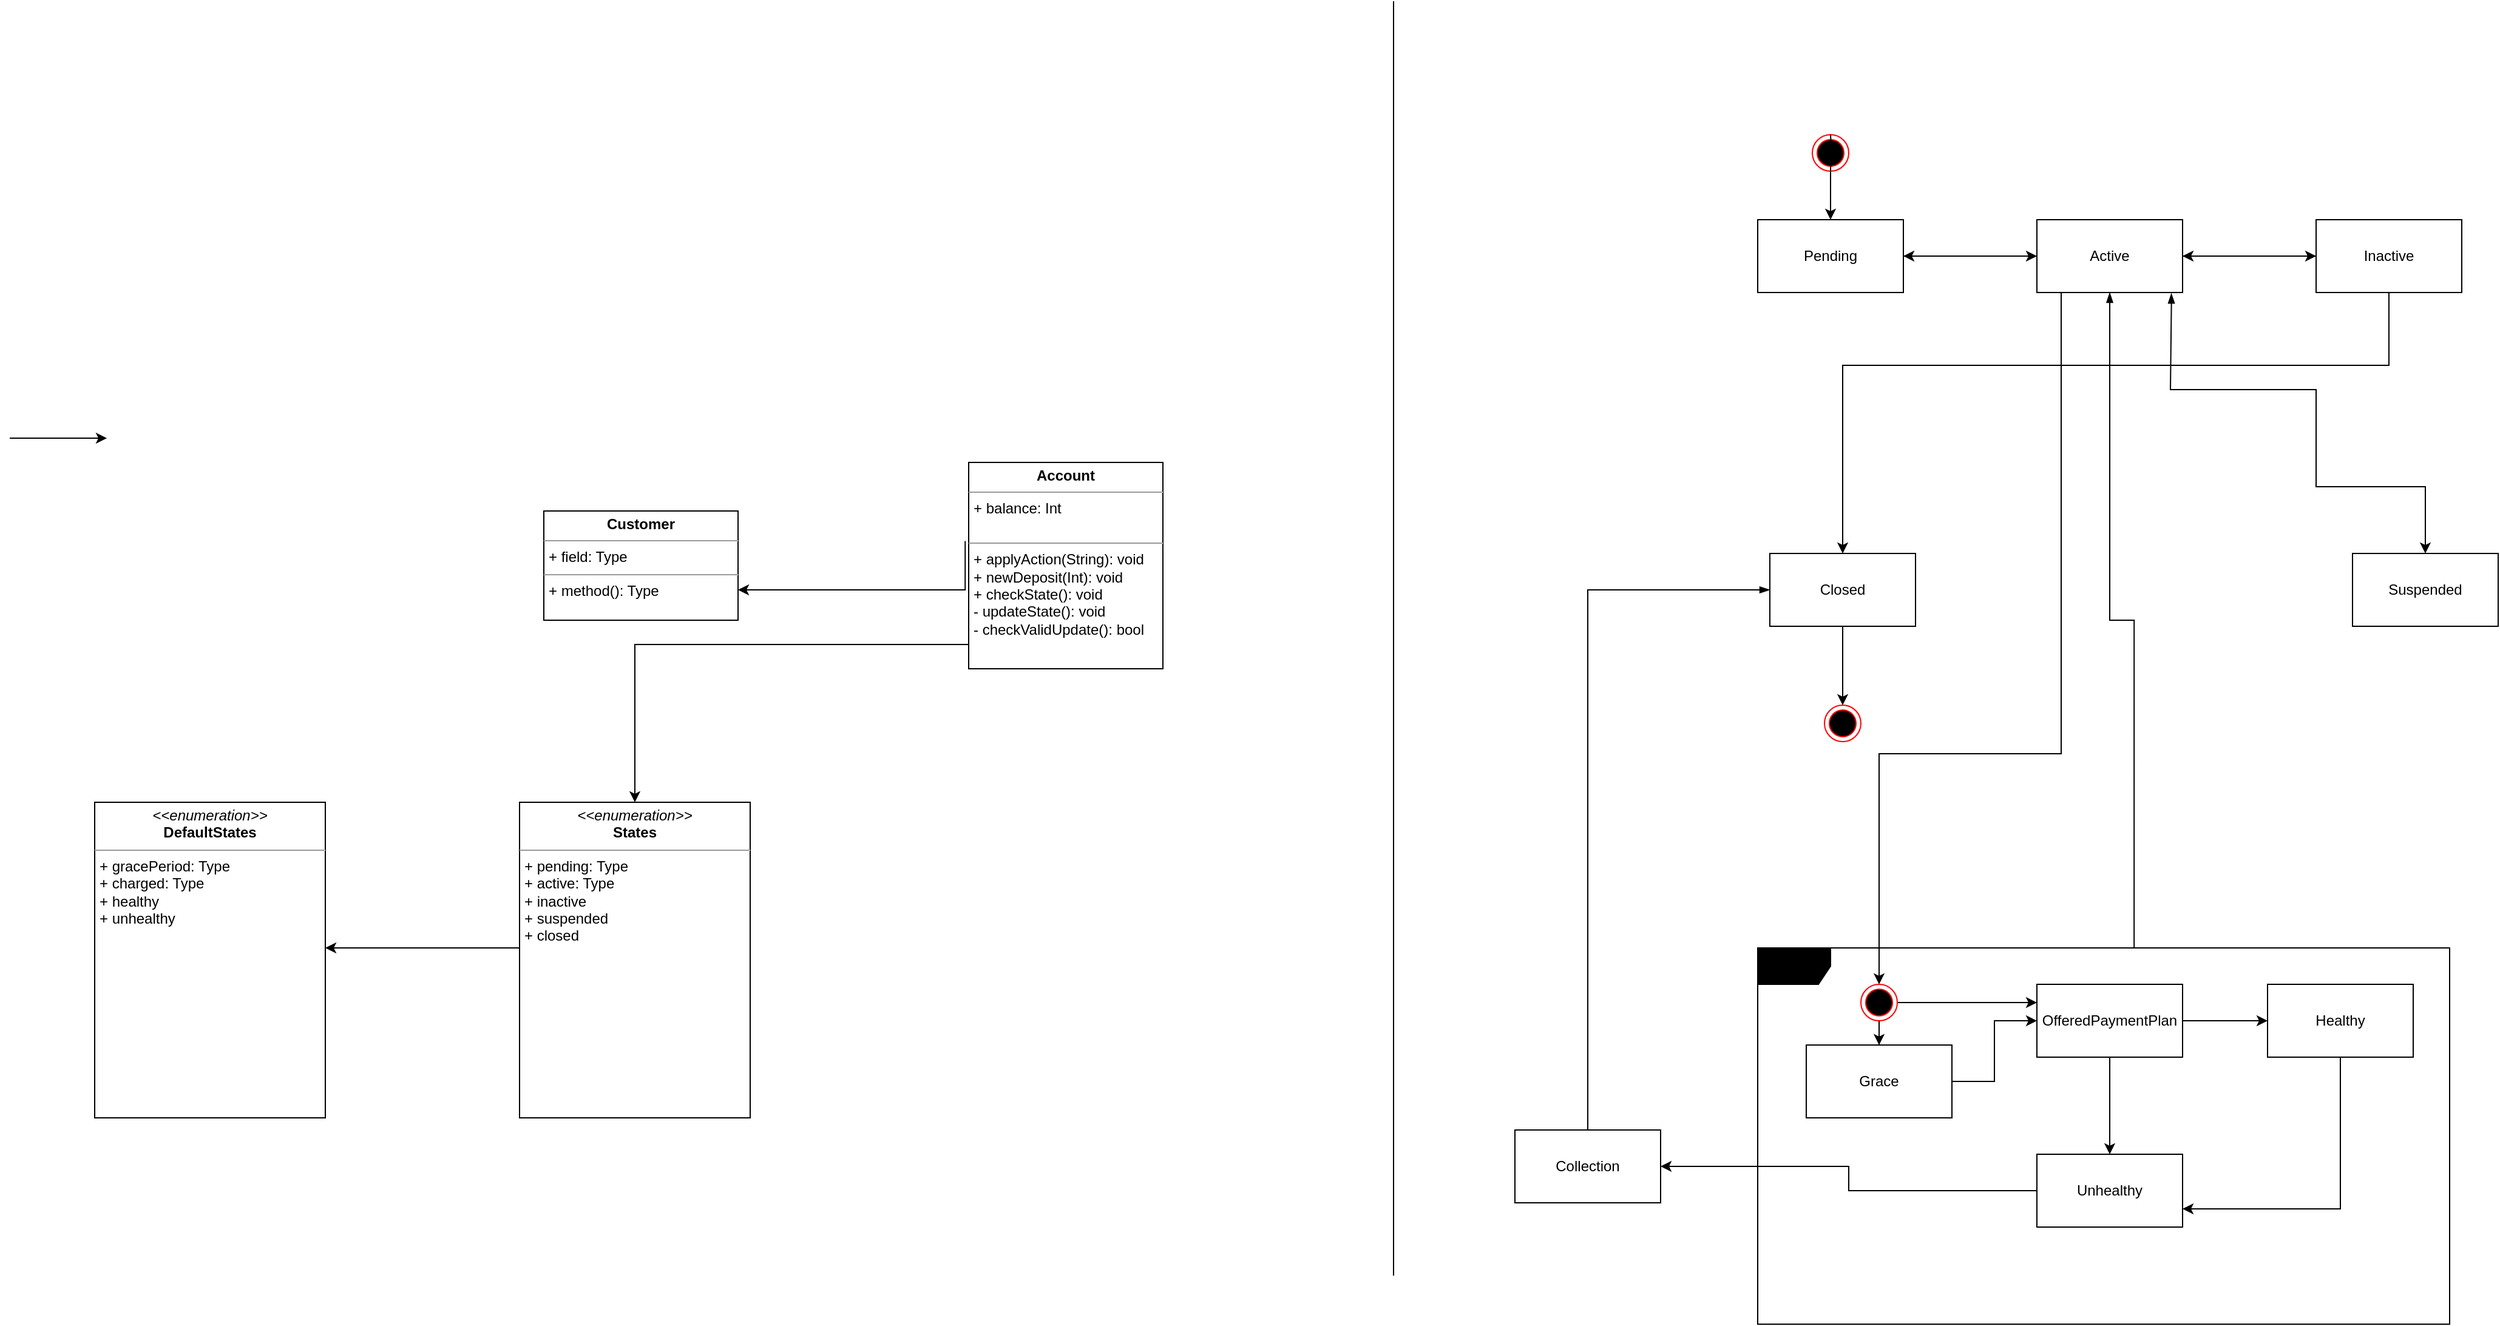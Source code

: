 <mxfile version="20.3.0" type="github">
  <diagram id="oc-jUGZAYGa1-tKlhP68" name="Page-1">
    <mxGraphModel dx="3374" dy="1175" grid="1" gridSize="10" guides="1" tooltips="1" connect="1" arrows="1" fold="1" page="1" pageScale="1" pageWidth="827" pageHeight="1169" math="0" shadow="0">
      <root>
        <mxCell id="0" />
        <mxCell id="1" parent="0" />
        <mxCell id="harxuGrm4AztC1KKtY4f-53" value="frame" style="shape=umlFrame;whiteSpace=wrap;html=1;fillColor=#000000;" parent="1" vertex="1">
          <mxGeometry x="20" y="850" width="570" height="310" as="geometry" />
        </mxCell>
        <mxCell id="harxuGrm4AztC1KKtY4f-13" style="edgeStyle=orthogonalEdgeStyle;rounded=0;orthogonalLoop=1;jettySize=auto;html=1;entryX=0;entryY=0.5;entryDx=0;entryDy=0;" parent="1" source="harxuGrm4AztC1KKtY4f-2" target="harxuGrm4AztC1KKtY4f-3" edge="1">
          <mxGeometry relative="1" as="geometry" />
        </mxCell>
        <mxCell id="harxuGrm4AztC1KKtY4f-2" value="Pending" style="rounded=0;whiteSpace=wrap;html=1;" parent="1" vertex="1">
          <mxGeometry x="20" y="250" width="120" height="60" as="geometry" />
        </mxCell>
        <mxCell id="harxuGrm4AztC1KKtY4f-15" style="edgeStyle=orthogonalEdgeStyle;rounded=0;orthogonalLoop=1;jettySize=auto;html=1;entryX=1;entryY=0.5;entryDx=0;entryDy=0;" parent="1" source="harxuGrm4AztC1KKtY4f-3" target="harxuGrm4AztC1KKtY4f-2" edge="1">
          <mxGeometry relative="1" as="geometry" />
        </mxCell>
        <mxCell id="harxuGrm4AztC1KKtY4f-17" style="edgeStyle=orthogonalEdgeStyle;rounded=0;orthogonalLoop=1;jettySize=auto;html=1;entryX=0;entryY=0.5;entryDx=0;entryDy=0;" parent="1" source="harxuGrm4AztC1KKtY4f-3" target="harxuGrm4AztC1KKtY4f-7" edge="1">
          <mxGeometry relative="1" as="geometry" />
        </mxCell>
        <mxCell id="harxuGrm4AztC1KKtY4f-18" style="edgeStyle=orthogonalEdgeStyle;rounded=0;orthogonalLoop=1;jettySize=auto;html=1;entryX=0.5;entryY=0;entryDx=0;entryDy=0;exitX=0.923;exitY=1.011;exitDx=0;exitDy=0;exitPerimeter=0;startArrow=blockThin;startFill=1;" parent="1" source="harxuGrm4AztC1KKtY4f-3" target="harxuGrm4AztC1KKtY4f-4" edge="1">
          <mxGeometry relative="1" as="geometry">
            <mxPoint x="320.0" y="470" as="targetPoint" />
            <Array as="points">
              <mxPoint x="361" y="320" />
              <mxPoint x="360" y="320" />
              <mxPoint x="360" y="390" />
              <mxPoint x="480" y="390" />
              <mxPoint x="480" y="470" />
              <mxPoint x="570" y="470" />
            </Array>
            <mxPoint x="310" y="320" as="sourcePoint" />
          </mxGeometry>
        </mxCell>
        <mxCell id="cumbXcm-lt5w-yJK7wx7-2" style="edgeStyle=orthogonalEdgeStyle;rounded=0;orthogonalLoop=1;jettySize=auto;html=1;entryX=0.544;entryY=0.001;entryDx=0;entryDy=0;entryPerimeter=0;startArrow=blockThin;startFill=1;endArrow=none;endFill=0;" parent="1" source="harxuGrm4AztC1KKtY4f-3" target="harxuGrm4AztC1KKtY4f-53" edge="1">
          <mxGeometry relative="1" as="geometry" />
        </mxCell>
        <mxCell id="Y5Clo3wm5LLAGUXtNQ_x-3" style="edgeStyle=orthogonalEdgeStyle;rounded=0;orthogonalLoop=1;jettySize=auto;html=1;entryX=0.5;entryY=0;entryDx=0;entryDy=0;" parent="1" source="harxuGrm4AztC1KKtY4f-3" target="harxuGrm4AztC1KKtY4f-31" edge="1">
          <mxGeometry relative="1" as="geometry">
            <Array as="points">
              <mxPoint x="270" y="690" />
              <mxPoint x="120" y="690" />
            </Array>
          </mxGeometry>
        </mxCell>
        <mxCell id="harxuGrm4AztC1KKtY4f-3" value="Active" style="rounded=0;whiteSpace=wrap;html=1;" parent="1" vertex="1">
          <mxGeometry x="250" y="250" width="120" height="60" as="geometry" />
        </mxCell>
        <mxCell id="harxuGrm4AztC1KKtY4f-4" value="Suspended" style="rounded=0;whiteSpace=wrap;html=1;" parent="1" vertex="1">
          <mxGeometry x="510" y="525" width="120" height="60" as="geometry" />
        </mxCell>
        <mxCell id="harxuGrm4AztC1KKtY4f-11" style="edgeStyle=orthogonalEdgeStyle;rounded=0;orthogonalLoop=1;jettySize=auto;html=1;entryX=0.5;entryY=0;entryDx=0;entryDy=0;" parent="1" source="harxuGrm4AztC1KKtY4f-6" edge="1">
          <mxGeometry relative="1" as="geometry">
            <mxPoint x="90" y="650" as="targetPoint" />
          </mxGeometry>
        </mxCell>
        <mxCell id="harxuGrm4AztC1KKtY4f-6" value="Closed" style="rounded=0;whiteSpace=wrap;html=1;" parent="1" vertex="1">
          <mxGeometry x="30" y="525" width="120" height="60" as="geometry" />
        </mxCell>
        <mxCell id="harxuGrm4AztC1KKtY4f-22" style="edgeStyle=orthogonalEdgeStyle;rounded=0;orthogonalLoop=1;jettySize=auto;html=1;entryX=1;entryY=0.5;entryDx=0;entryDy=0;" parent="1" source="harxuGrm4AztC1KKtY4f-7" target="harxuGrm4AztC1KKtY4f-3" edge="1">
          <mxGeometry relative="1" as="geometry" />
        </mxCell>
        <mxCell id="harxuGrm4AztC1KKtY4f-23" style="edgeStyle=orthogonalEdgeStyle;rounded=0;orthogonalLoop=1;jettySize=auto;html=1;entryX=0.5;entryY=0;entryDx=0;entryDy=0;" parent="1" source="harxuGrm4AztC1KKtY4f-7" target="harxuGrm4AztC1KKtY4f-6" edge="1">
          <mxGeometry relative="1" as="geometry">
            <Array as="points">
              <mxPoint x="540" y="370" />
              <mxPoint x="90" y="370" />
            </Array>
          </mxGeometry>
        </mxCell>
        <mxCell id="harxuGrm4AztC1KKtY4f-7" value="Inactive" style="rounded=0;whiteSpace=wrap;html=1;" parent="1" vertex="1">
          <mxGeometry x="480" y="250" width="120" height="60" as="geometry" />
        </mxCell>
        <mxCell id="harxuGrm4AztC1KKtY4f-12" style="edgeStyle=orthogonalEdgeStyle;rounded=0;orthogonalLoop=1;jettySize=auto;html=1;startArrow=none;" parent="1" source="harxuGrm4AztC1KKtY4f-27" target="harxuGrm4AztC1KKtY4f-2" edge="1">
          <mxGeometry relative="1" as="geometry">
            <mxPoint x="80" y="210" as="sourcePoint" />
          </mxGeometry>
        </mxCell>
        <mxCell id="harxuGrm4AztC1KKtY4f-25" value="" style="ellipse;html=1;shape=endState;fillColor=#000000;strokeColor=#ff0000;" parent="1" vertex="1">
          <mxGeometry x="75" y="650" width="30" height="30" as="geometry" />
        </mxCell>
        <mxCell id="harxuGrm4AztC1KKtY4f-27" value="" style="ellipse;html=1;shape=endState;fillColor=#000000;strokeColor=#ff0000;" parent="1" vertex="1">
          <mxGeometry x="65" y="180" width="30" height="30" as="geometry" />
        </mxCell>
        <mxCell id="harxuGrm4AztC1KKtY4f-28" value="" style="edgeStyle=orthogonalEdgeStyle;rounded=0;orthogonalLoop=1;jettySize=auto;html=1;endArrow=none;" parent="1" target="harxuGrm4AztC1KKtY4f-27" edge="1">
          <mxGeometry relative="1" as="geometry">
            <mxPoint x="80" y="210" as="sourcePoint" />
            <mxPoint x="80" y="250" as="targetPoint" />
          </mxGeometry>
        </mxCell>
        <mxCell id="harxuGrm4AztC1KKtY4f-34" style="edgeStyle=orthogonalEdgeStyle;rounded=0;orthogonalLoop=1;jettySize=auto;html=1;entryX=0;entryY=0.5;entryDx=0;entryDy=0;" parent="1" source="harxuGrm4AztC1KKtY4f-29" target="harxuGrm4AztC1KKtY4f-30" edge="1">
          <mxGeometry relative="1" as="geometry" />
        </mxCell>
        <mxCell id="harxuGrm4AztC1KKtY4f-29" value="Grace" style="rounded=0;whiteSpace=wrap;html=1;" parent="1" vertex="1">
          <mxGeometry x="60" y="930" width="120" height="60" as="geometry" />
        </mxCell>
        <mxCell id="harxuGrm4AztC1KKtY4f-38" style="edgeStyle=orthogonalEdgeStyle;rounded=0;orthogonalLoop=1;jettySize=auto;html=1;entryX=0.5;entryY=0;entryDx=0;entryDy=0;" parent="1" source="harxuGrm4AztC1KKtY4f-30" target="harxuGrm4AztC1KKtY4f-37" edge="1">
          <mxGeometry relative="1" as="geometry" />
        </mxCell>
        <mxCell id="jRY0DM282KlJAKbs8jZZ-1" style="edgeStyle=orthogonalEdgeStyle;rounded=0;orthogonalLoop=1;jettySize=auto;html=1;entryX=0;entryY=0.5;entryDx=0;entryDy=0;" edge="1" parent="1" source="harxuGrm4AztC1KKtY4f-30" target="harxuGrm4AztC1KKtY4f-35">
          <mxGeometry relative="1" as="geometry" />
        </mxCell>
        <mxCell id="harxuGrm4AztC1KKtY4f-30" value="OfferedPaymentPlan" style="rounded=0;whiteSpace=wrap;html=1;" parent="1" vertex="1">
          <mxGeometry x="250" y="880" width="120" height="60" as="geometry" />
        </mxCell>
        <mxCell id="jRY0DM282KlJAKbs8jZZ-5" style="edgeStyle=orthogonalEdgeStyle;rounded=0;orthogonalLoop=1;jettySize=auto;html=1;entryX=0;entryY=0.25;entryDx=0;entryDy=0;" edge="1" parent="1" source="harxuGrm4AztC1KKtY4f-31" target="harxuGrm4AztC1KKtY4f-30">
          <mxGeometry relative="1" as="geometry" />
        </mxCell>
        <mxCell id="jRY0DM282KlJAKbs8jZZ-6" style="edgeStyle=orthogonalEdgeStyle;rounded=0;orthogonalLoop=1;jettySize=auto;html=1;entryX=0.5;entryY=0;entryDx=0;entryDy=0;" edge="1" parent="1" source="harxuGrm4AztC1KKtY4f-31" target="harxuGrm4AztC1KKtY4f-29">
          <mxGeometry relative="1" as="geometry" />
        </mxCell>
        <mxCell id="harxuGrm4AztC1KKtY4f-31" value="" style="ellipse;html=1;shape=endState;fillColor=#000000;strokeColor=#ff0000;" parent="1" vertex="1">
          <mxGeometry x="105" y="880" width="30" height="30" as="geometry" />
        </mxCell>
        <mxCell id="harxuGrm4AztC1KKtY4f-39" style="edgeStyle=orthogonalEdgeStyle;rounded=0;orthogonalLoop=1;jettySize=auto;html=1;entryX=1;entryY=0.75;entryDx=0;entryDy=0;" parent="1" source="harxuGrm4AztC1KKtY4f-35" target="harxuGrm4AztC1KKtY4f-37" edge="1">
          <mxGeometry relative="1" as="geometry">
            <mxPoint x="500" y="1060" as="targetPoint" />
            <Array as="points">
              <mxPoint x="500" y="1065" />
            </Array>
          </mxGeometry>
        </mxCell>
        <mxCell id="harxuGrm4AztC1KKtY4f-35" value="Healthy" style="rounded=0;whiteSpace=wrap;html=1;" parent="1" vertex="1">
          <mxGeometry x="440" y="880" width="120" height="60" as="geometry" />
        </mxCell>
        <mxCell id="harxuGrm4AztC1KKtY4f-44" style="edgeStyle=orthogonalEdgeStyle;rounded=0;orthogonalLoop=1;jettySize=auto;html=1;entryX=1;entryY=0.5;entryDx=0;entryDy=0;" parent="1" source="harxuGrm4AztC1KKtY4f-37" target="harxuGrm4AztC1KKtY4f-43" edge="1">
          <mxGeometry relative="1" as="geometry" />
        </mxCell>
        <mxCell id="harxuGrm4AztC1KKtY4f-37" value="Unhealthy" style="rounded=0;whiteSpace=wrap;html=1;" parent="1" vertex="1">
          <mxGeometry x="250" y="1020" width="120" height="60" as="geometry" />
        </mxCell>
        <mxCell id="cumbXcm-lt5w-yJK7wx7-1" style="edgeStyle=orthogonalEdgeStyle;rounded=0;orthogonalLoop=1;jettySize=auto;html=1;entryX=0.5;entryY=0;entryDx=0;entryDy=0;startArrow=blockThin;startFill=1;exitX=0;exitY=0.5;exitDx=0;exitDy=0;endArrow=none;endFill=0;" parent="1" source="harxuGrm4AztC1KKtY4f-6" target="harxuGrm4AztC1KKtY4f-43" edge="1">
          <mxGeometry relative="1" as="geometry" />
        </mxCell>
        <mxCell id="harxuGrm4AztC1KKtY4f-43" value="Collection" style="rounded=0;whiteSpace=wrap;html=1;" parent="1" vertex="1">
          <mxGeometry x="-180" y="1000" width="120" height="60" as="geometry" />
        </mxCell>
        <mxCell id="jRY0DM282KlJAKbs8jZZ-7" value="" style="endArrow=none;html=1;rounded=0;" edge="1" parent="1">
          <mxGeometry width="50" height="50" relative="1" as="geometry">
            <mxPoint x="-280" y="1120" as="sourcePoint" />
            <mxPoint x="-280" y="70" as="targetPoint" />
          </mxGeometry>
        </mxCell>
        <mxCell id="jRY0DM282KlJAKbs8jZZ-8" value="&lt;p style=&quot;margin:0px;margin-top:4px;text-align:center;&quot;&gt;&lt;b&gt;Account&lt;/b&gt;&lt;/p&gt;&lt;hr size=&quot;1&quot;&gt;&lt;p style=&quot;margin:0px;margin-left:4px;&quot;&gt;+ balance: Int&lt;/p&gt;&lt;p style=&quot;margin:0px;margin-left:4px;&quot;&gt;&lt;br&gt;&lt;/p&gt;&lt;hr size=&quot;1&quot;&gt;&lt;p style=&quot;margin:0px;margin-left:4px;&quot;&gt;+ applyAction(String): void&lt;/p&gt;&lt;p style=&quot;margin:0px;margin-left:4px;&quot;&gt;+ newDeposit(Int): void&lt;/p&gt;&lt;p style=&quot;margin:0px;margin-left:4px;&quot;&gt;+ checkState(): void&lt;/p&gt;&lt;p style=&quot;margin:0px;margin-left:4px;&quot;&gt;- updateState(): void&lt;/p&gt;&lt;p style=&quot;margin:0px;margin-left:4px;&quot;&gt;- checkValidUpdate(): bool&lt;/p&gt;" style="verticalAlign=top;align=left;overflow=fill;fontSize=12;fontFamily=Helvetica;html=1;" vertex="1" parent="1">
          <mxGeometry x="-630" y="450" width="160" height="170" as="geometry" />
        </mxCell>
        <mxCell id="jRY0DM282KlJAKbs8jZZ-11" style="edgeStyle=orthogonalEdgeStyle;rounded=0;orthogonalLoop=1;jettySize=auto;html=1;exitX=-0.018;exitY=0.381;exitDx=0;exitDy=0;exitPerimeter=0;" edge="1" parent="1" source="jRY0DM282KlJAKbs8jZZ-8" target="jRY0DM282KlJAKbs8jZZ-10">
          <mxGeometry relative="1" as="geometry">
            <Array as="points">
              <mxPoint x="-633" y="555" />
            </Array>
          </mxGeometry>
        </mxCell>
        <mxCell id="jRY0DM282KlJAKbs8jZZ-10" value="&lt;p style=&quot;margin:0px;margin-top:4px;text-align:center;&quot;&gt;&lt;b&gt;Customer&lt;/b&gt;&lt;/p&gt;&lt;hr size=&quot;1&quot;&gt;&lt;p style=&quot;margin:0px;margin-left:4px;&quot;&gt;+ field: Type&lt;/p&gt;&lt;hr size=&quot;1&quot;&gt;&lt;p style=&quot;margin:0px;margin-left:4px;&quot;&gt;+ method(): Type&lt;/p&gt;" style="verticalAlign=top;align=left;overflow=fill;fontSize=12;fontFamily=Helvetica;html=1;" vertex="1" parent="1">
          <mxGeometry x="-980" y="490" width="160" height="90" as="geometry" />
        </mxCell>
        <mxCell id="jRY0DM282KlJAKbs8jZZ-13" style="edgeStyle=orthogonalEdgeStyle;rounded=0;orthogonalLoop=1;jettySize=auto;html=1;" edge="1" parent="1" source="jRY0DM282KlJAKbs8jZZ-12">
          <mxGeometry relative="1" as="geometry">
            <mxPoint x="-1160.0" y="850" as="targetPoint" />
            <Array as="points">
              <mxPoint x="-1070" y="850" />
              <mxPoint x="-1070" y="850" />
            </Array>
          </mxGeometry>
        </mxCell>
        <mxCell id="jRY0DM282KlJAKbs8jZZ-15" style="edgeStyle=orthogonalEdgeStyle;rounded=0;orthogonalLoop=1;jettySize=auto;html=1;exitX=0;exitY=0.563;exitDx=0;exitDy=0;exitPerimeter=0;" edge="1" parent="1" source="jRY0DM282KlJAKbs8jZZ-8" target="jRY0DM282KlJAKbs8jZZ-12">
          <mxGeometry relative="1" as="geometry">
            <Array as="points">
              <mxPoint x="-630" y="600" />
              <mxPoint x="-905" y="600" />
            </Array>
          </mxGeometry>
        </mxCell>
        <mxCell id="jRY0DM282KlJAKbs8jZZ-12" value="&lt;p style=&quot;margin:0px;margin-top:4px;text-align:center;&quot;&gt;&lt;i&gt;&amp;lt;&amp;lt;enumeration&amp;gt;&amp;gt;&lt;/i&gt;&lt;br&gt;&lt;b&gt;States&lt;/b&gt;&lt;/p&gt;&lt;hr size=&quot;1&quot;&gt;&lt;p style=&quot;margin:0px;margin-left:4px;&quot;&gt;+ pending: Type&lt;br&gt;+ active: Type&lt;/p&gt;&lt;p style=&quot;margin:0px;margin-left:4px;&quot;&gt;+ inactive&lt;/p&gt;&lt;p style=&quot;margin:0px;margin-left:4px;&quot;&gt;+ suspended&lt;/p&gt;&lt;p style=&quot;margin:0px;margin-left:4px;&quot;&gt;+ closed&lt;/p&gt;&lt;p style=&quot;margin:0px;margin-left:4px;&quot;&gt;&lt;br&gt;&lt;/p&gt;" style="verticalAlign=top;align=left;overflow=fill;fontSize=12;fontFamily=Helvetica;html=1;" vertex="1" parent="1">
          <mxGeometry x="-1000" y="730" width="190" height="260" as="geometry" />
        </mxCell>
        <mxCell id="jRY0DM282KlJAKbs8jZZ-14" value="&lt;p style=&quot;margin:0px;margin-top:4px;text-align:center;&quot;&gt;&lt;i&gt;&amp;lt;&amp;lt;enumeration&amp;gt;&amp;gt;&lt;/i&gt;&lt;br&gt;&lt;b&gt;DefaultStates&lt;/b&gt;&lt;/p&gt;&lt;hr size=&quot;1&quot;&gt;&lt;p style=&quot;margin:0px;margin-left:4px;&quot;&gt;+ gracePeriod: Type&lt;br&gt;+ charged: Type&lt;/p&gt;&lt;p style=&quot;margin:0px;margin-left:4px;&quot;&gt;+ healthy&lt;/p&gt;&lt;p style=&quot;margin:0px;margin-left:4px;&quot;&gt;+ unhealthy&lt;/p&gt;&lt;p style=&quot;margin:0px;margin-left:4px;&quot;&gt;&lt;br&gt;&lt;/p&gt;&lt;p style=&quot;margin:0px;margin-left:4px;&quot;&gt;&lt;br&gt;&lt;/p&gt;" style="verticalAlign=top;align=left;overflow=fill;fontSize=12;fontFamily=Helvetica;html=1;" vertex="1" parent="1">
          <mxGeometry x="-1350" y="730" width="190" height="260" as="geometry" />
        </mxCell>
        <mxCell id="jRY0DM282KlJAKbs8jZZ-16" value="" style="edgeStyle=none;orthogonalLoop=1;jettySize=auto;html=1;rounded=0;" edge="1" parent="1">
          <mxGeometry width="80" relative="1" as="geometry">
            <mxPoint x="-1420" y="430" as="sourcePoint" />
            <mxPoint x="-1340" y="430" as="targetPoint" />
            <Array as="points" />
          </mxGeometry>
        </mxCell>
      </root>
    </mxGraphModel>
  </diagram>
</mxfile>
